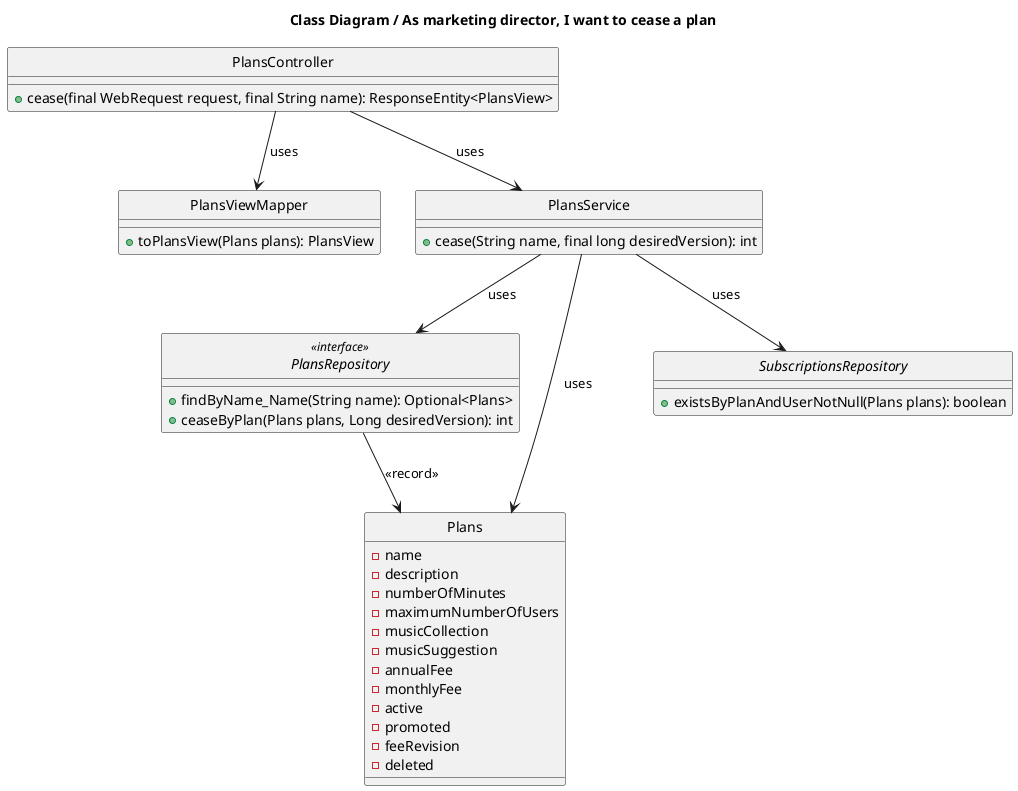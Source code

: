 @startuml
hide circle
class PlansRepository <<interface>>

title Class Diagram / As marketing director, I want to cease a plan

class Plans {
    - name
    - description
    - numberOfMinutes
    - maximumNumberOfUsers
    - musicCollection
    - musicSuggestion
    - annualFee
    - monthlyFee
    - active
    - promoted
    - feeRevision
    - deleted
}

class PlansViewMapper {
    + toPlansView(Plans plans): PlansView
}

class PlansController {
    + cease(final WebRequest request, final String name): ResponseEntity<PlansView>
}

class PlansService {
    + cease(String name, final long desiredVersion): int
}

interface PlansRepository {
    + findByName_Name(String name): Optional<Plans>
    + ceaseByPlan(Plans plans, Long desiredVersion): int
}

interface SubscriptionsRepository {
    + existsByPlanAndUserNotNull(Plans plans): boolean
}

PlansController --> PlansService: uses
PlansService --> PlansRepository: uses
PlansService --> SubscriptionsRepository: uses
PlansRepository --> Plans: <<record>>
PlansService --> Plans: uses
PlansController --> PlansViewMapper: uses

@enduml
